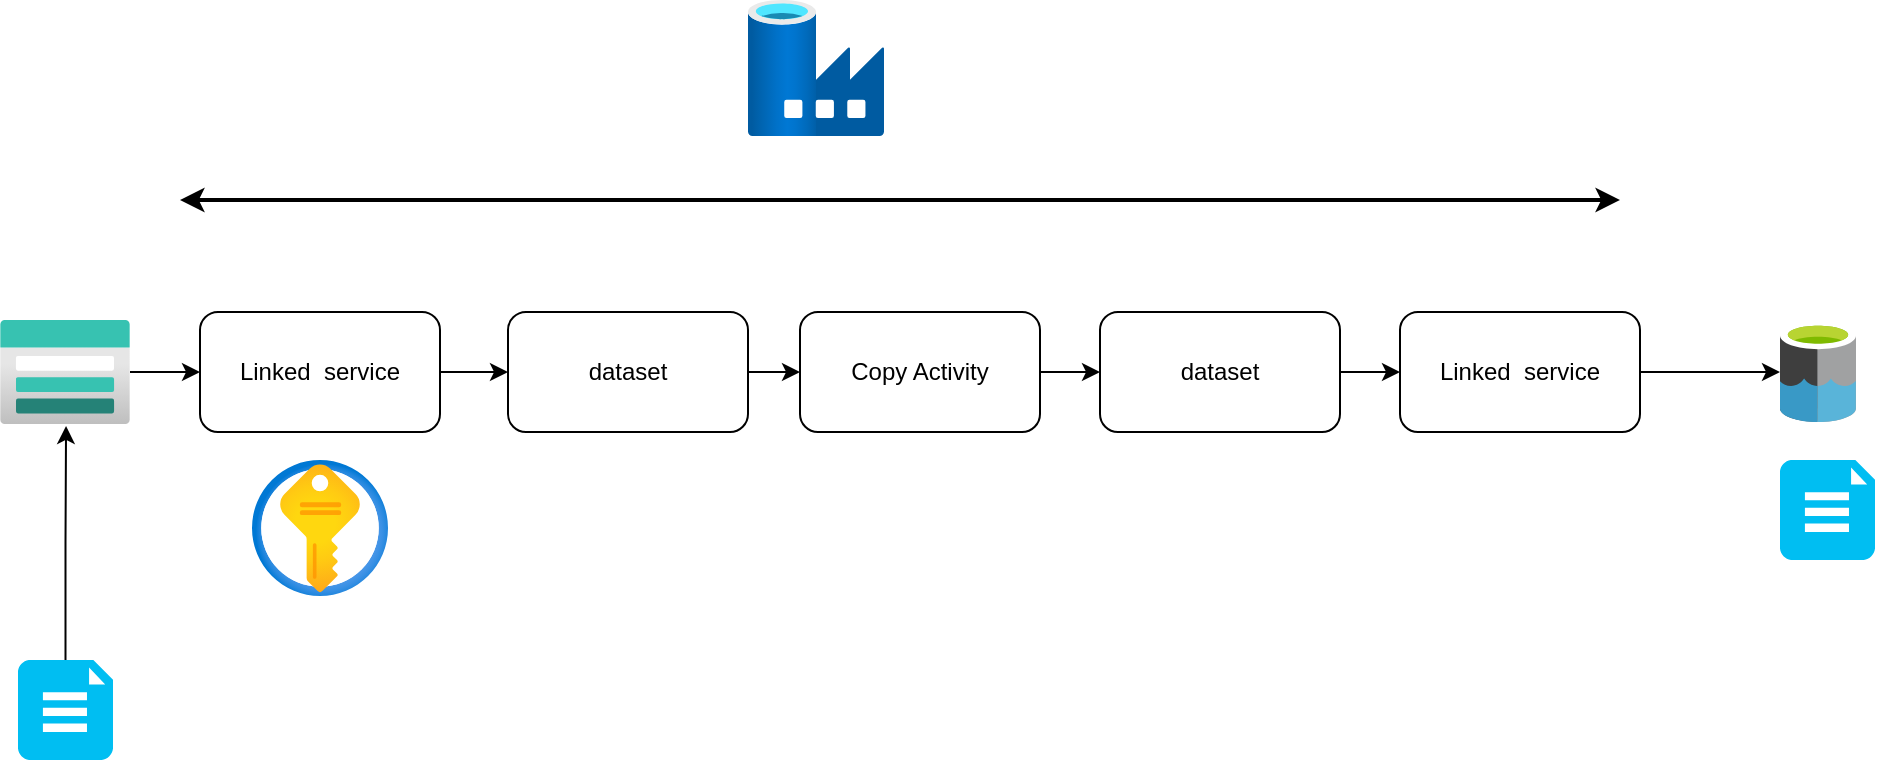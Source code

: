 <mxfile version="24.2.7" type="device">
  <diagram name="Page-1" id="AYVPsN0p-ywFNYYopkJ-">
    <mxGraphModel dx="1434" dy="780" grid="1" gridSize="10" guides="1" tooltips="1" connect="1" arrows="1" fold="1" page="1" pageScale="1" pageWidth="827" pageHeight="1169" math="0" shadow="0">
      <root>
        <mxCell id="0" />
        <mxCell id="1" parent="0" />
        <mxCell id="x-FsalAor3PQe2aUWA2_-1" value="" style="image;aspect=fixed;html=1;points=[];align=center;fontSize=12;image=img/lib/azure2/databases/Data_Factory.svg;" vertex="1" parent="1">
          <mxGeometry x="414" y="20" width="68" height="68" as="geometry" />
        </mxCell>
        <mxCell id="x-FsalAor3PQe2aUWA2_-11" style="edgeStyle=orthogonalEdgeStyle;rounded=0;orthogonalLoop=1;jettySize=auto;html=1;entryX=0;entryY=0.5;entryDx=0;entryDy=0;" edge="1" parent="1" source="x-FsalAor3PQe2aUWA2_-2" target="x-FsalAor3PQe2aUWA2_-5">
          <mxGeometry relative="1" as="geometry" />
        </mxCell>
        <mxCell id="x-FsalAor3PQe2aUWA2_-2" value="" style="image;aspect=fixed;html=1;points=[];align=center;fontSize=12;image=img/lib/azure2/storage/Storage_Accounts.svg;" vertex="1" parent="1">
          <mxGeometry x="40" y="180" width="65" height="52" as="geometry" />
        </mxCell>
        <mxCell id="x-FsalAor3PQe2aUWA2_-3" value="" style="image;sketch=0;aspect=fixed;html=1;points=[];align=center;fontSize=12;image=img/lib/mscae/Data_Lake.svg;" vertex="1" parent="1">
          <mxGeometry x="930" y="181" width="38" height="50" as="geometry" />
        </mxCell>
        <mxCell id="x-FsalAor3PQe2aUWA2_-4" value="" style="image;aspect=fixed;html=1;points=[];align=center;fontSize=12;image=img/lib/azure2/security/Key_Vaults.svg;" vertex="1" parent="1">
          <mxGeometry x="166" y="250" width="68" height="68" as="geometry" />
        </mxCell>
        <mxCell id="x-FsalAor3PQe2aUWA2_-12" style="edgeStyle=orthogonalEdgeStyle;rounded=0;orthogonalLoop=1;jettySize=auto;html=1;entryX=0;entryY=0.5;entryDx=0;entryDy=0;" edge="1" parent="1" source="x-FsalAor3PQe2aUWA2_-5" target="x-FsalAor3PQe2aUWA2_-6">
          <mxGeometry relative="1" as="geometry" />
        </mxCell>
        <mxCell id="x-FsalAor3PQe2aUWA2_-5" value="Linked&amp;nbsp; service" style="rounded=1;whiteSpace=wrap;html=1;" vertex="1" parent="1">
          <mxGeometry x="140" y="176" width="120" height="60" as="geometry" />
        </mxCell>
        <mxCell id="x-FsalAor3PQe2aUWA2_-13" style="edgeStyle=orthogonalEdgeStyle;rounded=0;orthogonalLoop=1;jettySize=auto;html=1;exitX=1;exitY=0.5;exitDx=0;exitDy=0;entryX=0;entryY=0.5;entryDx=0;entryDy=0;" edge="1" parent="1" source="x-FsalAor3PQe2aUWA2_-6" target="x-FsalAor3PQe2aUWA2_-7">
          <mxGeometry relative="1" as="geometry" />
        </mxCell>
        <mxCell id="x-FsalAor3PQe2aUWA2_-6" value="dataset" style="rounded=1;whiteSpace=wrap;html=1;" vertex="1" parent="1">
          <mxGeometry x="294" y="176" width="120" height="60" as="geometry" />
        </mxCell>
        <mxCell id="x-FsalAor3PQe2aUWA2_-15" value="" style="edgeStyle=orthogonalEdgeStyle;rounded=0;orthogonalLoop=1;jettySize=auto;html=1;" edge="1" parent="1" source="x-FsalAor3PQe2aUWA2_-7" target="x-FsalAor3PQe2aUWA2_-8">
          <mxGeometry relative="1" as="geometry" />
        </mxCell>
        <mxCell id="x-FsalAor3PQe2aUWA2_-7" value="Copy Activity" style="rounded=1;whiteSpace=wrap;html=1;" vertex="1" parent="1">
          <mxGeometry x="440" y="176" width="120" height="60" as="geometry" />
        </mxCell>
        <mxCell id="x-FsalAor3PQe2aUWA2_-16" value="" style="edgeStyle=orthogonalEdgeStyle;rounded=0;orthogonalLoop=1;jettySize=auto;html=1;" edge="1" parent="1" source="x-FsalAor3PQe2aUWA2_-8" target="x-FsalAor3PQe2aUWA2_-9">
          <mxGeometry relative="1" as="geometry" />
        </mxCell>
        <mxCell id="x-FsalAor3PQe2aUWA2_-8" value="dataset" style="rounded=1;whiteSpace=wrap;html=1;" vertex="1" parent="1">
          <mxGeometry x="590" y="176" width="120" height="60" as="geometry" />
        </mxCell>
        <mxCell id="x-FsalAor3PQe2aUWA2_-17" style="edgeStyle=orthogonalEdgeStyle;rounded=0;orthogonalLoop=1;jettySize=auto;html=1;" edge="1" parent="1" source="x-FsalAor3PQe2aUWA2_-9" target="x-FsalAor3PQe2aUWA2_-3">
          <mxGeometry relative="1" as="geometry" />
        </mxCell>
        <mxCell id="x-FsalAor3PQe2aUWA2_-9" value="Linked&amp;nbsp; service" style="rounded=1;whiteSpace=wrap;html=1;" vertex="1" parent="1">
          <mxGeometry x="740" y="176" width="120" height="60" as="geometry" />
        </mxCell>
        <mxCell id="x-FsalAor3PQe2aUWA2_-10" value="" style="endArrow=classic;startArrow=classic;html=1;rounded=0;strokeWidth=2;" edge="1" parent="1">
          <mxGeometry width="50" height="50" relative="1" as="geometry">
            <mxPoint x="130" y="120" as="sourcePoint" />
            <mxPoint x="850" y="120" as="targetPoint" />
          </mxGeometry>
        </mxCell>
        <mxCell id="x-FsalAor3PQe2aUWA2_-18" value="" style="verticalLabelPosition=bottom;html=1;verticalAlign=top;align=center;strokeColor=none;fillColor=#00BEF2;shape=mxgraph.azure.file_2;pointerEvents=1;" vertex="1" parent="1">
          <mxGeometry x="49" y="350" width="47.5" height="50" as="geometry" />
        </mxCell>
        <mxCell id="x-FsalAor3PQe2aUWA2_-19" style="edgeStyle=orthogonalEdgeStyle;rounded=0;orthogonalLoop=1;jettySize=auto;html=1;entryX=0.508;entryY=1.019;entryDx=0;entryDy=0;entryPerimeter=0;" edge="1" parent="1" source="x-FsalAor3PQe2aUWA2_-18" target="x-FsalAor3PQe2aUWA2_-2">
          <mxGeometry relative="1" as="geometry" />
        </mxCell>
        <mxCell id="x-FsalAor3PQe2aUWA2_-20" value="" style="verticalLabelPosition=bottom;html=1;verticalAlign=top;align=center;strokeColor=none;fillColor=#00BEF2;shape=mxgraph.azure.file_2;pointerEvents=1;" vertex="1" parent="1">
          <mxGeometry x="930" y="250" width="47.5" height="50" as="geometry" />
        </mxCell>
      </root>
    </mxGraphModel>
  </diagram>
</mxfile>
